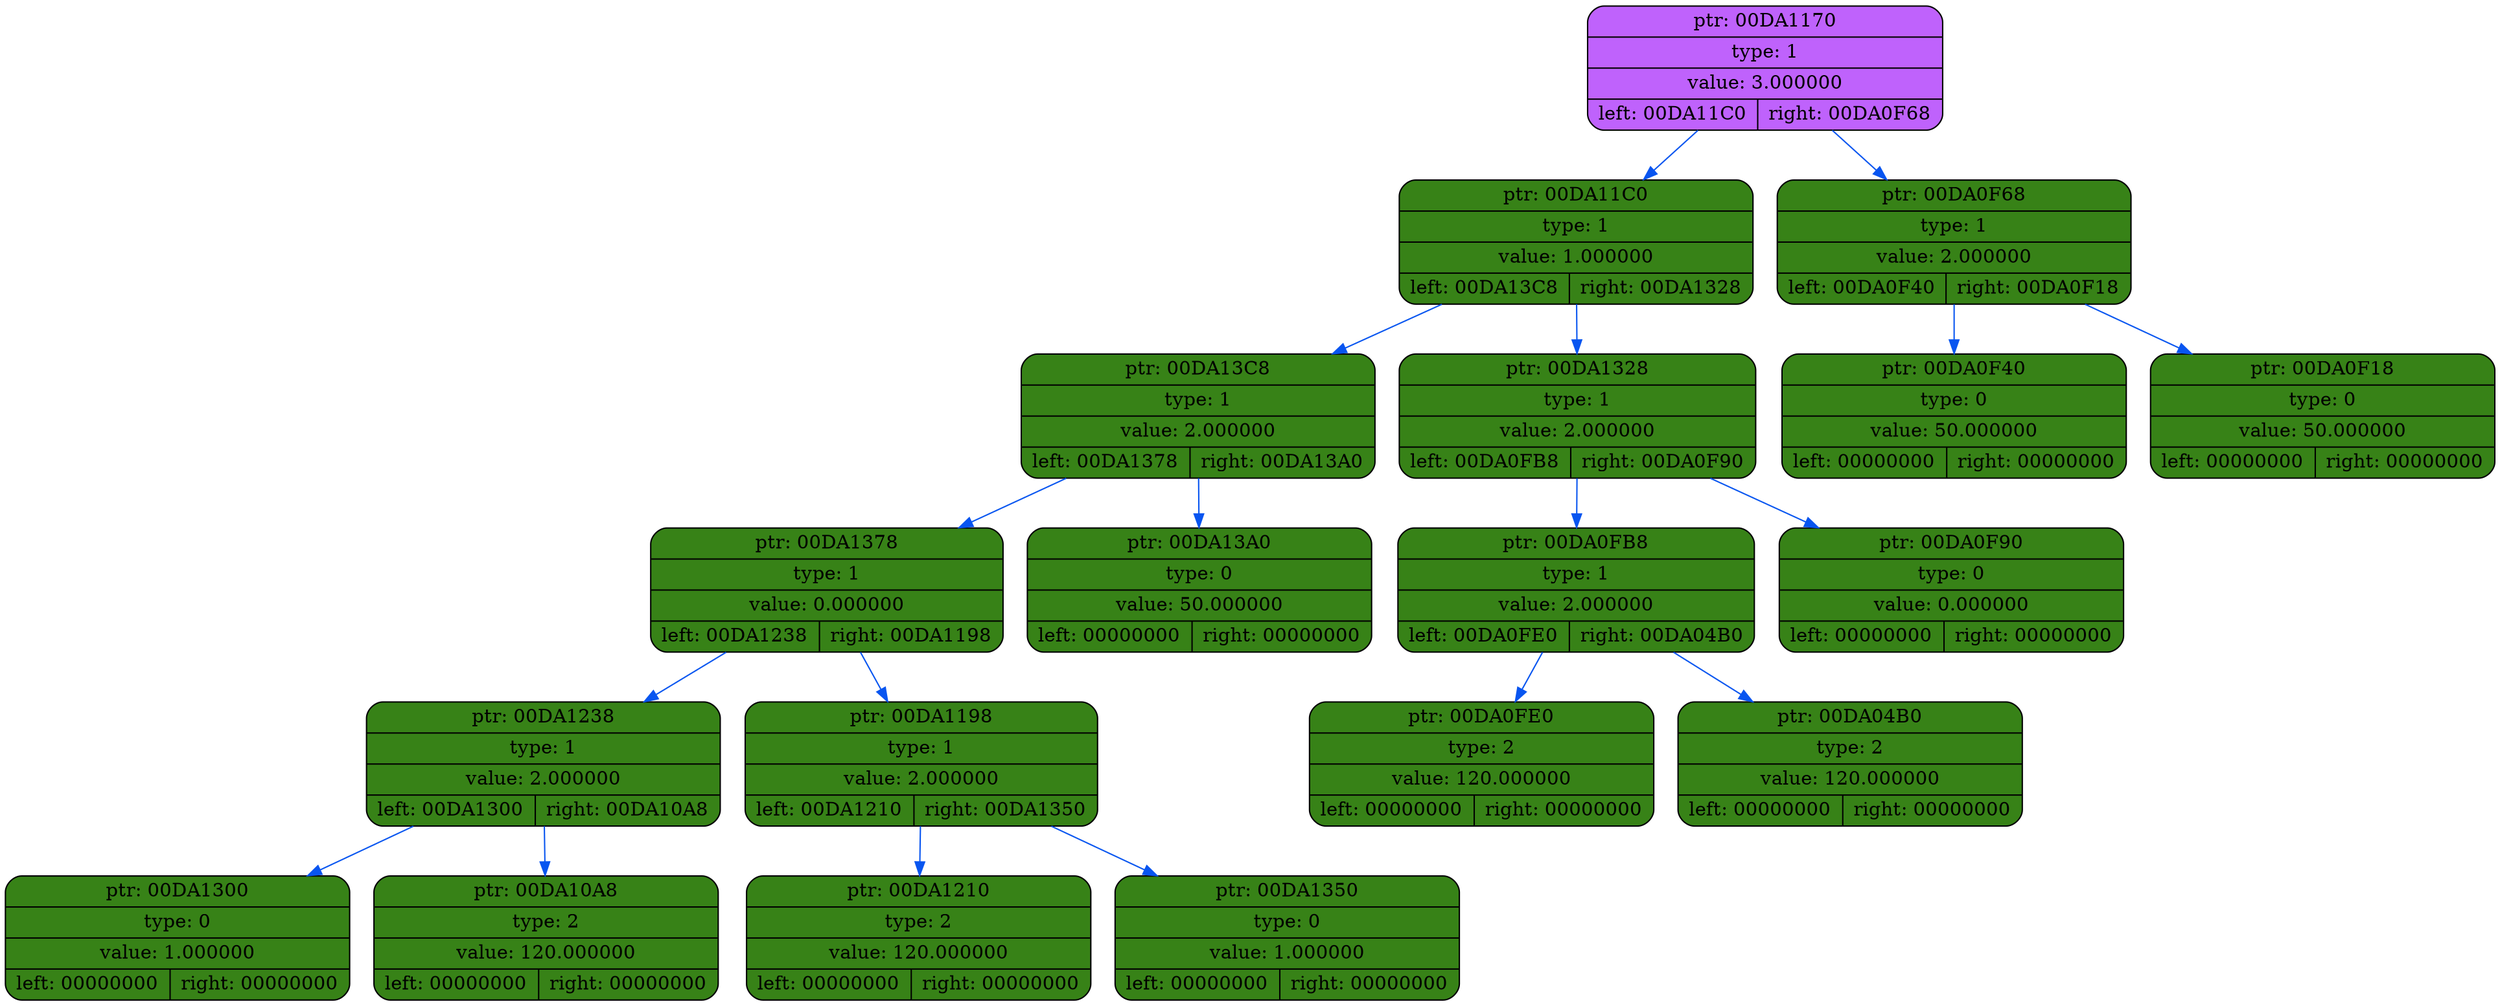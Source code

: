 digraph
{
    rankdir=TP

        node00DA1170[shape=record,style="rounded,filled",fillcolor="#BF62FC",label="{ ptr: 00DA1170 | type: 1 | value: 3.000000| { left: 00DA11C0 | right: 00DA0F68 }}"];
    node00DA1170 -> node00DA11C0[color="#0855F0"]
    node00DA11C0[shape=record,style="rounded,filled",fillcolor="#378217",label="{ ptr: 00DA11C0 | type: 1 | value: 1.000000| { left: 00DA13C8 | right: 00DA1328 }}"];
    node00DA11C0 -> node00DA13C8[color="#0855F0"]
    node00DA13C8[shape=record,style="rounded,filled",fillcolor="#378217",label="{ ptr: 00DA13C8 | type: 1 | value: 2.000000| { left: 00DA1378 | right: 00DA13A0 }}"];
    node00DA13C8 -> node00DA1378[color="#0855F0"]
    node00DA1378[shape=record,style="rounded,filled",fillcolor="#378217",label="{ ptr: 00DA1378 | type: 1 | value: 0.000000| { left: 00DA1238 | right: 00DA1198 }}"];
    node00DA1378 -> node00DA1238[color="#0855F0"]
    node00DA1238[shape=record,style="rounded,filled",fillcolor="#378217",label="{ ptr: 00DA1238 | type: 1 | value: 2.000000| { left: 00DA1300 | right: 00DA10A8 }}"];
    node00DA1238 -> node00DA1300[color="#0855F0"]
    node00DA1300[shape=record,style="rounded,filled",fillcolor="#378217",label="{ ptr: 00DA1300 | type: 0 | value: 1.000000| { left: 00000000 | right: 00000000 }}"];
    node00DA1238 -> node00DA10A8[color="#0855F0"]
    node00DA10A8[shape=record,style="rounded,filled",fillcolor="#378217",label="{ ptr: 00DA10A8 | type: 2 | value: 120.000000| { left: 00000000 | right: 00000000 }}"];
    node00DA1378 -> node00DA1198[color="#0855F0"]
    node00DA1198[shape=record,style="rounded,filled",fillcolor="#378217",label="{ ptr: 00DA1198 | type: 1 | value: 2.000000| { left: 00DA1210 | right: 00DA1350 }}"];
    node00DA1198 -> node00DA1210[color="#0855F0"]
    node00DA1210[shape=record,style="rounded,filled",fillcolor="#378217",label="{ ptr: 00DA1210 | type: 2 | value: 120.000000| { left: 00000000 | right: 00000000 }}"];
    node00DA1198 -> node00DA1350[color="#0855F0"]
    node00DA1350[shape=record,style="rounded,filled",fillcolor="#378217",label="{ ptr: 00DA1350 | type: 0 | value: 1.000000| { left: 00000000 | right: 00000000 }}"];
    node00DA13C8 -> node00DA13A0[color="#0855F0"]
    node00DA13A0[shape=record,style="rounded,filled",fillcolor="#378217",label="{ ptr: 00DA13A0 | type: 0 | value: 50.000000| { left: 00000000 | right: 00000000 }}"];
    node00DA11C0 -> node00DA1328[color="#0855F0"]
    node00DA1328[shape=record,style="rounded,filled",fillcolor="#378217",label="{ ptr: 00DA1328 | type: 1 | value: 2.000000| { left: 00DA0FB8 | right: 00DA0F90 }}"];
    node00DA1328 -> node00DA0FB8[color="#0855F0"]
    node00DA0FB8[shape=record,style="rounded,filled",fillcolor="#378217",label="{ ptr: 00DA0FB8 | type: 1 | value: 2.000000| { left: 00DA0FE0 | right: 00DA04B0 }}"];
    node00DA0FB8 -> node00DA0FE0[color="#0855F0"]
    node00DA0FE0[shape=record,style="rounded,filled",fillcolor="#378217",label="{ ptr: 00DA0FE0 | type: 2 | value: 120.000000| { left: 00000000 | right: 00000000 }}"];
    node00DA0FB8 -> node00DA04B0[color="#0855F0"]
    node00DA04B0[shape=record,style="rounded,filled",fillcolor="#378217",label="{ ptr: 00DA04B0 | type: 2 | value: 120.000000| { left: 00000000 | right: 00000000 }}"];
    node00DA1328 -> node00DA0F90[color="#0855F0"]
    node00DA0F90[shape=record,style="rounded,filled",fillcolor="#378217",label="{ ptr: 00DA0F90 | type: 0 | value: 0.000000| { left: 00000000 | right: 00000000 }}"];
    node00DA1170 -> node00DA0F68[color="#0855F0"]
    node00DA0F68[shape=record,style="rounded,filled",fillcolor="#378217",label="{ ptr: 00DA0F68 | type: 1 | value: 2.000000| { left: 00DA0F40 | right: 00DA0F18 }}"];
    node00DA0F68 -> node00DA0F40[color="#0855F0"]
    node00DA0F40[shape=record,style="rounded,filled",fillcolor="#378217",label="{ ptr: 00DA0F40 | type: 0 | value: 50.000000| { left: 00000000 | right: 00000000 }}"];
    node00DA0F68 -> node00DA0F18[color="#0855F0"]
    node00DA0F18[shape=record,style="rounded,filled",fillcolor="#378217",label="{ ptr: 00DA0F18 | type: 0 | value: 50.000000| { left: 00000000 | right: 00000000 }}"];
}